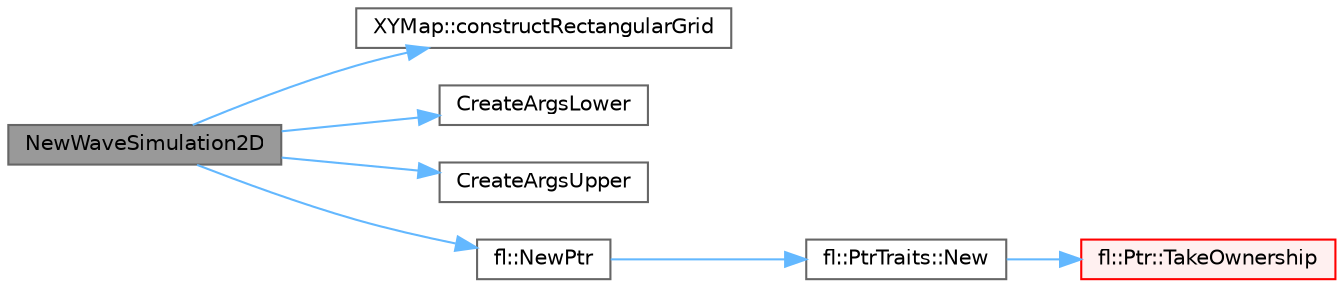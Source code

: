 digraph "NewWaveSimulation2D"
{
 // INTERACTIVE_SVG=YES
 // LATEX_PDF_SIZE
  bgcolor="transparent";
  edge [fontname=Helvetica,fontsize=10,labelfontname=Helvetica,labelfontsize=10];
  node [fontname=Helvetica,fontsize=10,shape=box,height=0.2,width=0.4];
  rankdir="LR";
  Node1 [id="Node000001",label="NewWaveSimulation2D",height=0.2,width=0.4,color="gray40", fillcolor="grey60", style="filled", fontcolor="black",tooltip=" "];
  Node1 -> Node2 [id="edge1_Node000001_Node000002",color="steelblue1",style="solid",tooltip=" "];
  Node2 [id="Node000002",label="XYMap::constructRectangularGrid",height=0.2,width=0.4,color="grey40", fillcolor="white", style="filled",URL="$d7/de6/class_x_y_map_ab9c11882da60bac8e6cec1fde421b14e.html#ab9c11882da60bac8e6cec1fde421b14e",tooltip=" "];
  Node1 -> Node3 [id="edge2_Node000001_Node000003",color="steelblue1",style="solid",tooltip=" "];
  Node3 [id="Node000003",label="CreateArgsLower",height=0.2,width=0.4,color="grey40", fillcolor="white", style="filled",URL="$d7/d15/examples_2_bilinear_compression_2src_2wave_8cpp_a9c851c66f2e46b214500ec6c3722b9a4.html#a9c851c66f2e46b214500ec6c3722b9a4",tooltip=" "];
  Node1 -> Node4 [id="edge3_Node000001_Node000004",color="steelblue1",style="solid",tooltip=" "];
  Node4 [id="Node000004",label="CreateArgsUpper",height=0.2,width=0.4,color="grey40", fillcolor="white", style="filled",URL="$d7/d15/examples_2_bilinear_compression_2src_2wave_8cpp_afab48463dd09a75d6a518ac33378eda4.html#afab48463dd09a75d6a518ac33378eda4",tooltip=" "];
  Node1 -> Node5 [id="edge4_Node000001_Node000005",color="steelblue1",style="solid",tooltip=" "];
  Node5 [id="Node000005",label="fl::NewPtr",height=0.2,width=0.4,color="grey40", fillcolor="white", style="filled",URL="$d4/d36/namespacefl_aa46ba73e92c85e05f9ee42f4008cfbe0.html#aa46ba73e92c85e05f9ee42f4008cfbe0",tooltip=" "];
  Node5 -> Node6 [id="edge5_Node000005_Node000006",color="steelblue1",style="solid",tooltip=" "];
  Node6 [id="Node000006",label="fl::PtrTraits::New",height=0.2,width=0.4,color="grey40", fillcolor="white", style="filled",URL="$da/d84/classfl_1_1_ptr_traits_a6f44b5dc3ee20b4ba14ed6b765cfa776.html#a6f44b5dc3ee20b4ba14ed6b765cfa776",tooltip=" "];
  Node6 -> Node7 [id="edge6_Node000006_Node000007",color="steelblue1",style="solid",tooltip=" "];
  Node7 [id="Node000007",label="fl::Ptr::TakeOwnership",height=0.2,width=0.4,color="red", fillcolor="#FFF0F0", style="filled",URL="$d1/d56/classfl_1_1_ptr_a2895e9ece61a2b6fdd33f8195033cfbe.html#a2895e9ece61a2b6fdd33f8195033cfbe",tooltip=" "];
}
